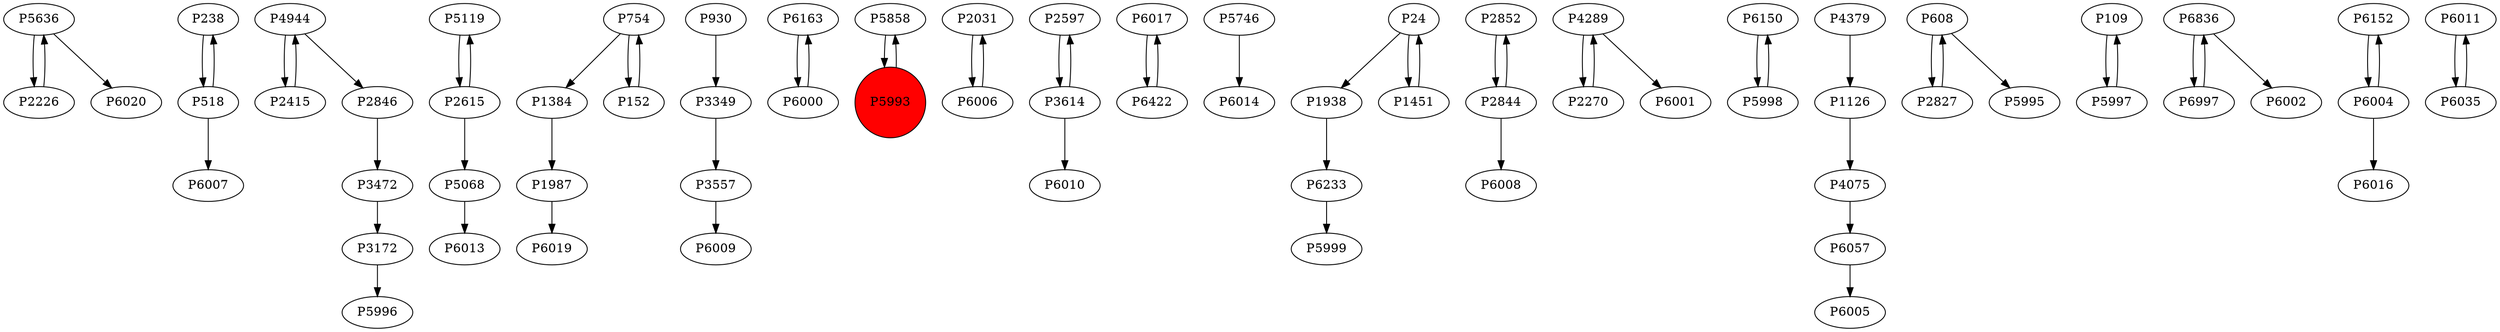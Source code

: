 digraph {
	P5636 -> P2226
	P238 -> P518
	P3472 -> P3172
	P5119 -> P2615
	P754 -> P1384
	P4944 -> P2415
	P3349 -> P3557
	P518 -> P238
	P6163 -> P6000
	P5858 -> P5993
	P2031 -> P6006
	P2597 -> P3614
	P2615 -> P5068
	P518 -> P6007
	P6017 -> P6422
	P5746 -> P6014
	P6233 -> P5999
	P2852 -> P2844
	P4289 -> P2270
	P6150 -> P5998
	P2615 -> P5119
	P4379 -> P1126
	P6000 -> P6163
	P4289 -> P6001
	P3557 -> P6009
	P608 -> P2827
	P24 -> P1938
	P754 -> P152
	P1987 -> P6019
	P2844 -> P6008
	P3172 -> P5996
	P5998 -> P6150
	P2846 -> P3472
	P152 -> P754
	P2844 -> P2852
	P109 -> P5997
	P608 -> P5995
	P6836 -> P6997
	P6836 -> P6002
	P5993 -> P5858
	P1451 -> P24
	P2415 -> P4944
	P6152 -> P6004
	P6004 -> P6016
	P1126 -> P4075
	P4944 -> P2846
	P4075 -> P6057
	P6057 -> P6005
	P3614 -> P2597
	P2270 -> P4289
	P6997 -> P6836
	P6006 -> P2031
	P6011 -> P6035
	P6422 -> P6017
	P1938 -> P6233
	P930 -> P3349
	P1384 -> P1987
	P2226 -> P5636
	P6004 -> P6152
	P3614 -> P6010
	P2827 -> P608
	P5636 -> P6020
	P5997 -> P109
	P24 -> P1451
	P5068 -> P6013
	P6035 -> P6011
	P5993 [shape=circle]
	P5993 [style=filled]
	P5993 [fillcolor=red]
}